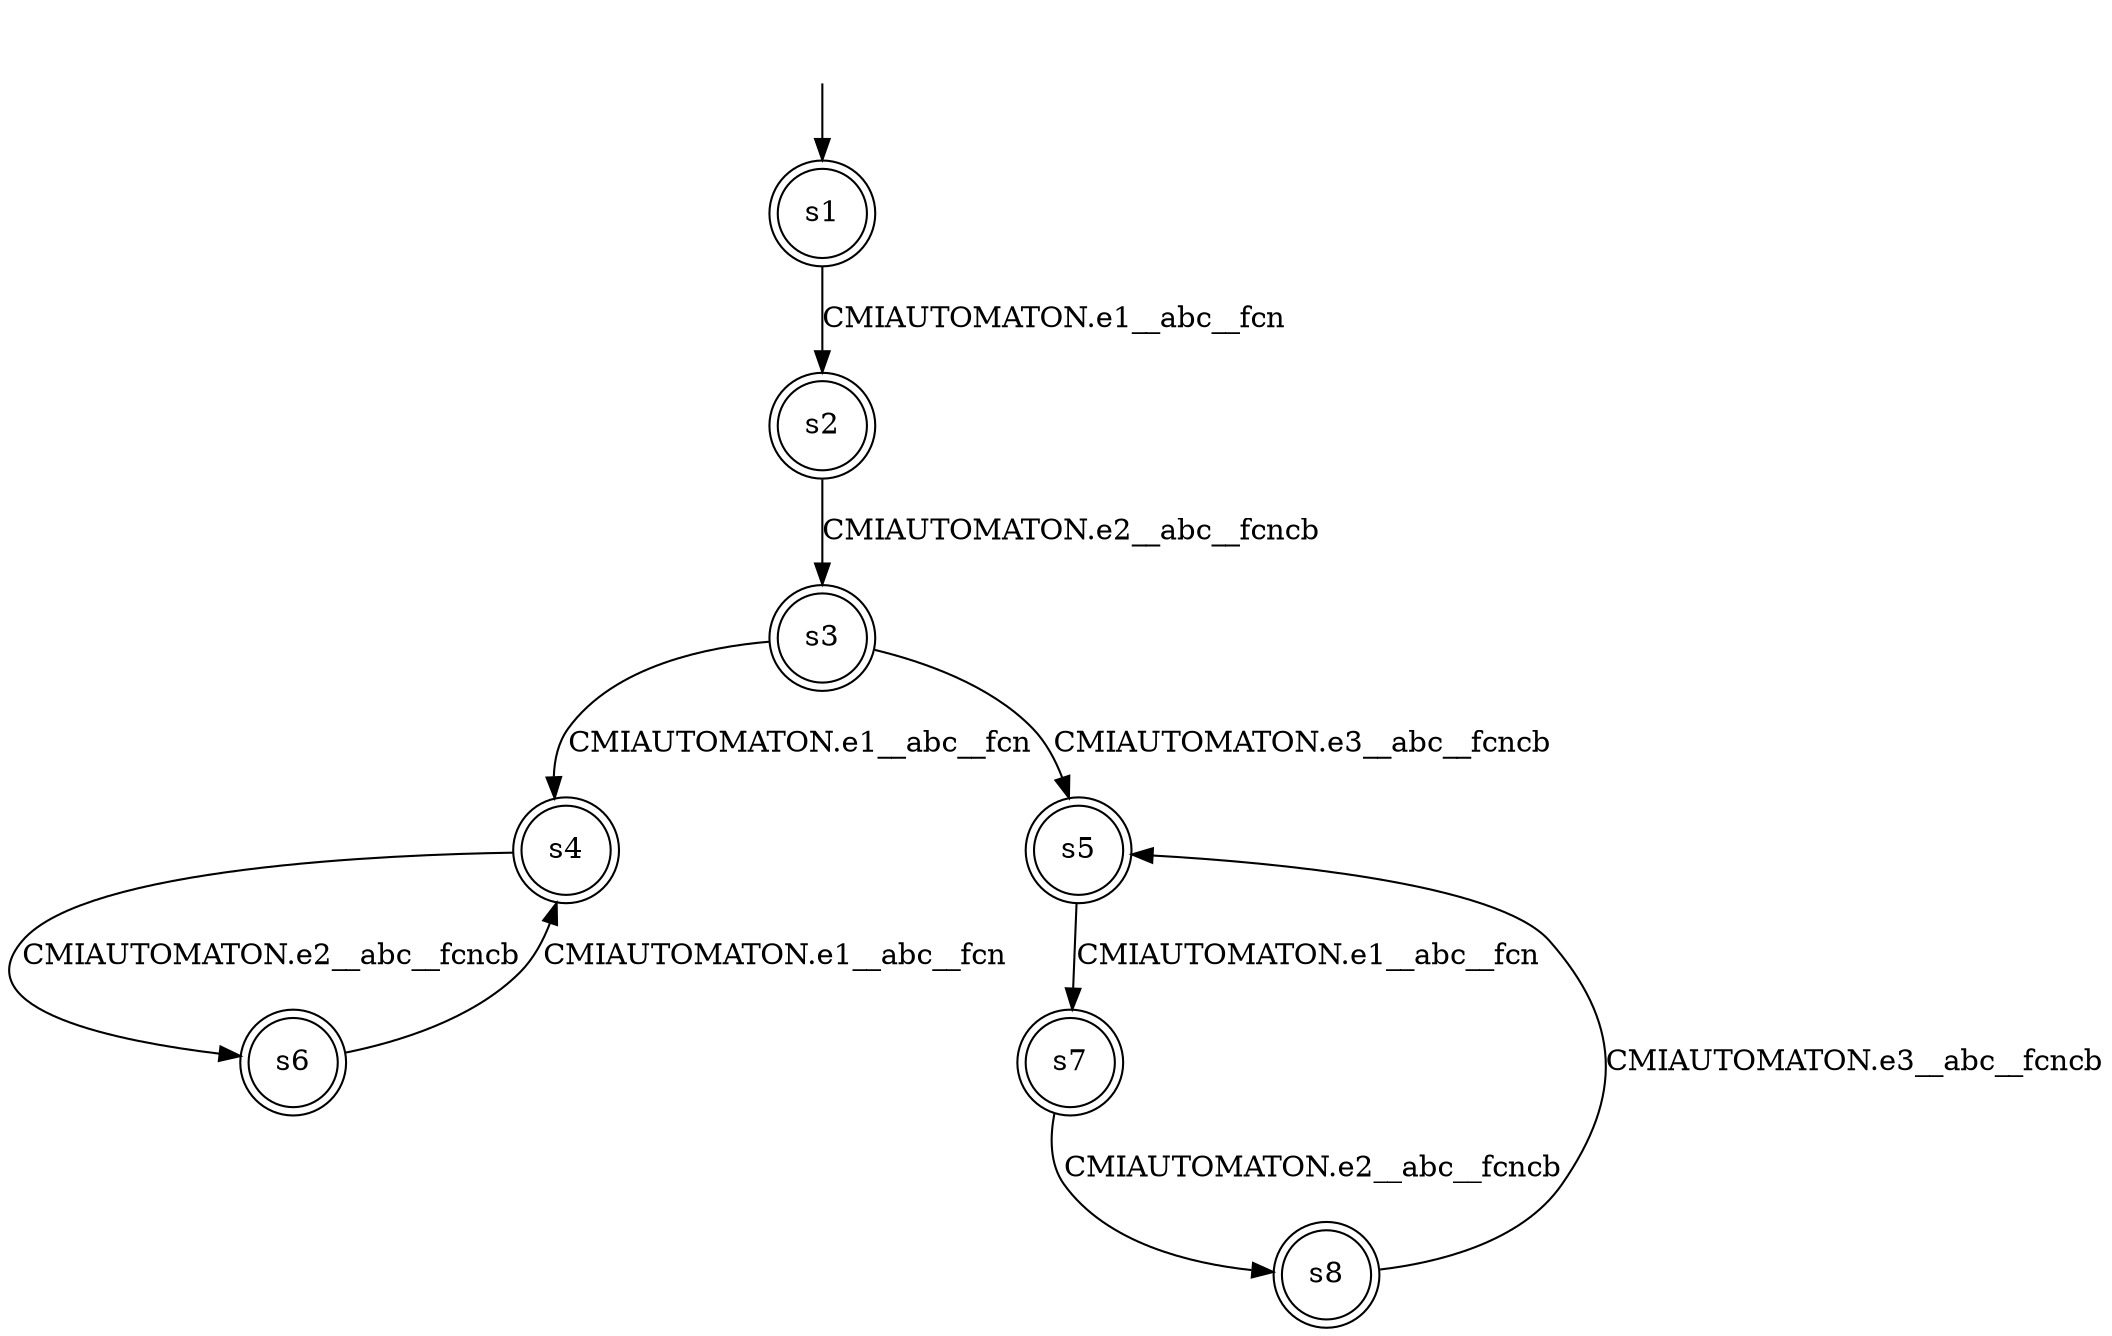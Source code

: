 digraph automaton {
	1 [label=<s1> shape="doublecircle"];
	2 [label=<s2> shape="doublecircle"];
	3 [label=<s3> shape="doublecircle"];
	4 [label=<s4> shape="doublecircle"];
	5 [label=<s5> shape="doublecircle"];
	6 [label=<s6> shape="doublecircle"];
	7 [label=<s7> shape="doublecircle"];
	8 [label=<s8> shape="doublecircle"];
	__init1 [label=<> shape="none"];
	__init1 -> 1;
	1 -> 2 [label=<CMIAUTOMATON.e1__abc__fcn> id="1-0-2"];
	2 -> 3 [label=<CMIAUTOMATON.e2__abc__fcncb> id="2-0-3"];
	3 -> 4 [label=<CMIAUTOMATON.e1__abc__fcn> id="3-0-4"];
	3 -> 5 [label=<CMIAUTOMATON.e3__abc__fcncb> id="3-1-5"];
	4 -> 6 [label=<CMIAUTOMATON.e2__abc__fcncb> id="4-0-6"];
	5 -> 7 [label=<CMIAUTOMATON.e1__abc__fcn> id="5-0-7"];
	6 -> 4 [label=<CMIAUTOMATON.e1__abc__fcn> id="6-0-4"];
	7 -> 8 [label=<CMIAUTOMATON.e2__abc__fcncb> id="7-0-8"];
	8 -> 5 [label=<CMIAUTOMATON.e3__abc__fcncb> id="8-0-5"];
}
